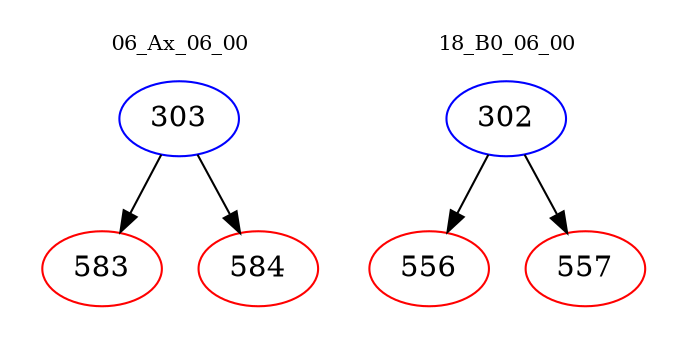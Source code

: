 digraph{
subgraph cluster_0 {
color = white
label = "06_Ax_06_00";
fontsize=10;
T0_303 [label="303", color="blue"]
T0_303 -> T0_583 [color="black"]
T0_583 [label="583", color="red"]
T0_303 -> T0_584 [color="black"]
T0_584 [label="584", color="red"]
}
subgraph cluster_1 {
color = white
label = "18_B0_06_00";
fontsize=10;
T1_302 [label="302", color="blue"]
T1_302 -> T1_556 [color="black"]
T1_556 [label="556", color="red"]
T1_302 -> T1_557 [color="black"]
T1_557 [label="557", color="red"]
}
}
